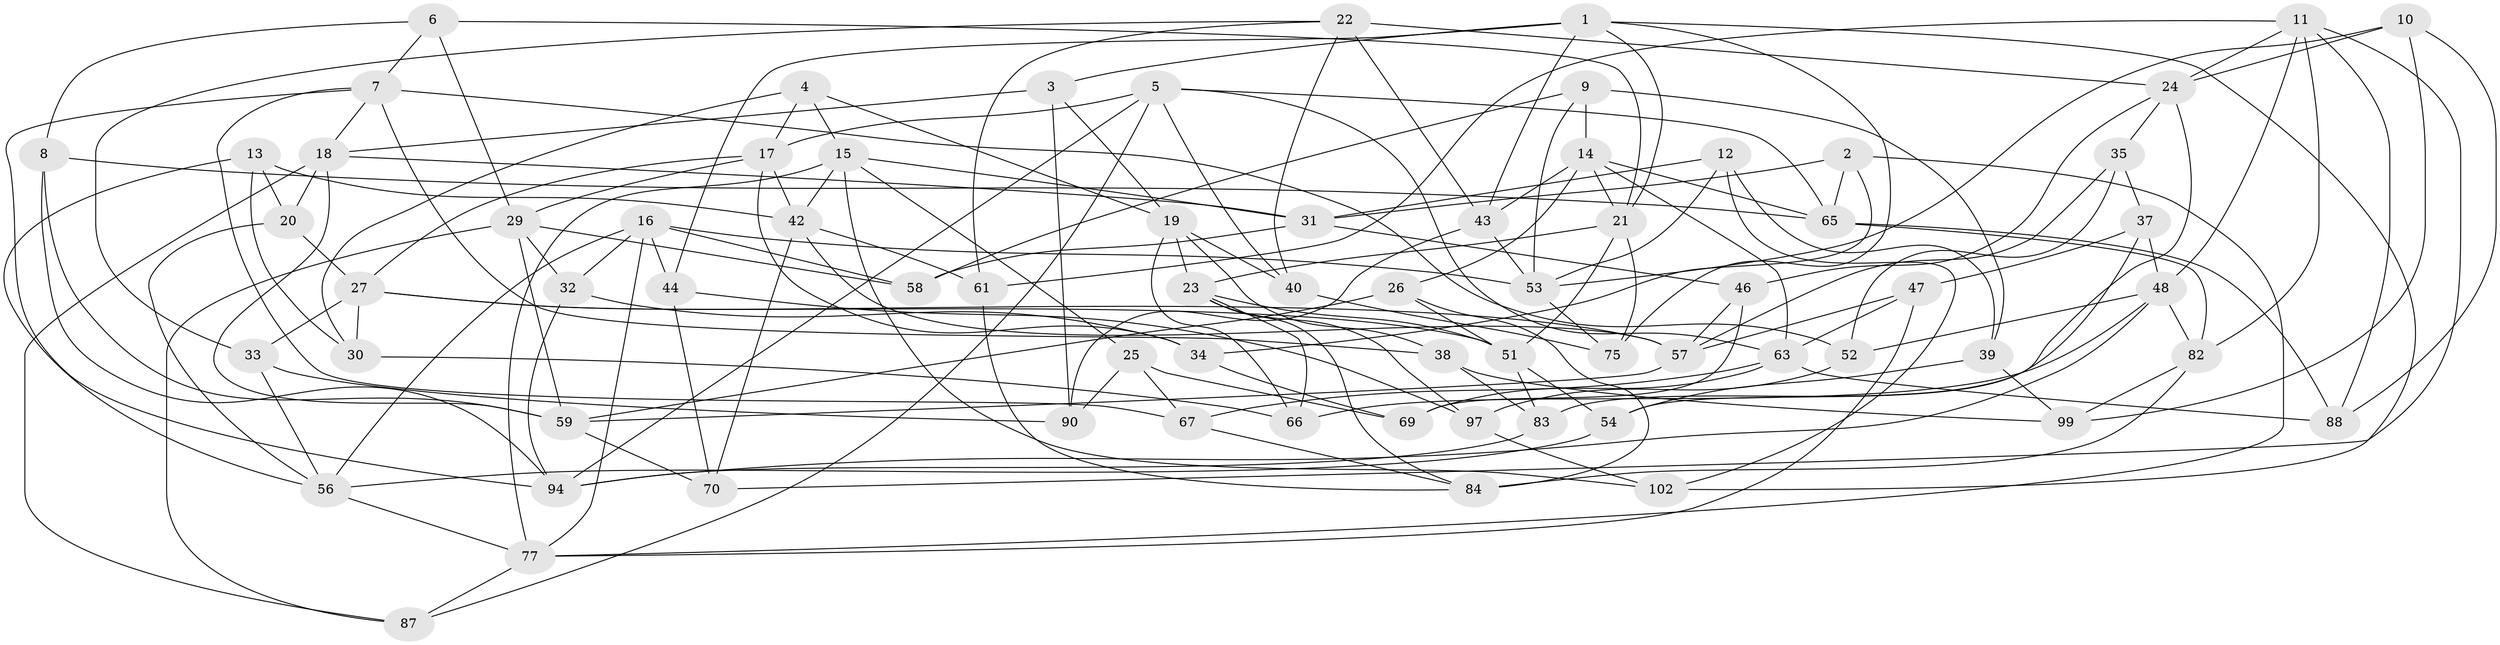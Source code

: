 // Generated by graph-tools (version 1.1) at 2025/24/03/03/25 07:24:22]
// undirected, 71 vertices, 171 edges
graph export_dot {
graph [start="1"]
  node [color=gray90,style=filled];
  1 [super="+62"];
  2;
  3;
  4;
  5 [super="+28"];
  6;
  7 [super="+98"];
  8;
  9;
  10;
  11 [super="+45"];
  12;
  13;
  14 [super="+64"];
  15 [super="+50"];
  16 [super="+71"];
  17 [super="+81"];
  18 [super="+79"];
  19 [super="+101"];
  20;
  21 [super="+74"];
  22 [super="+96"];
  23 [super="+93"];
  24 [super="+41"];
  25;
  26;
  27 [super="+36"];
  29 [super="+73"];
  30;
  31 [super="+72"];
  32;
  33;
  34;
  35;
  37;
  38;
  39;
  40;
  42 [super="+60"];
  43 [super="+78"];
  44;
  46;
  47;
  48 [super="+49"];
  51 [super="+76"];
  52;
  53 [super="+55"];
  54;
  56 [super="+92"];
  57 [super="+85"];
  58;
  59 [super="+86"];
  61;
  63 [super="+68"];
  65 [super="+95"];
  66;
  67;
  69;
  70;
  75;
  77 [super="+80"];
  82 [super="+89"];
  83;
  84 [super="+91"];
  87;
  88;
  90;
  94 [super="+100"];
  97;
  99;
  102;
  1 -- 3;
  1 -- 43;
  1 -- 102;
  1 -- 75;
  1 -- 44;
  1 -- 21;
  2 -- 77;
  2 -- 65;
  2 -- 31;
  2 -- 34;
  3 -- 19;
  3 -- 90;
  3 -- 18;
  4 -- 17;
  4 -- 30;
  4 -- 15;
  4 -- 19;
  5 -- 87;
  5 -- 63;
  5 -- 40;
  5 -- 94;
  5 -- 17;
  5 -- 65;
  6 -- 8;
  6 -- 29;
  6 -- 21;
  6 -- 7;
  7 -- 52;
  7 -- 67;
  7 -- 18;
  7 -- 38;
  7 -- 94;
  8 -- 94;
  8 -- 59;
  8 -- 65;
  9 -- 58;
  9 -- 39;
  9 -- 53;
  9 -- 14;
  10 -- 99;
  10 -- 88;
  10 -- 53;
  10 -- 24;
  11 -- 88;
  11 -- 24;
  11 -- 48;
  11 -- 82;
  11 -- 61;
  11 -- 70;
  12 -- 39;
  12 -- 102;
  12 -- 53;
  12 -- 31;
  13 -- 30;
  13 -- 20;
  13 -- 56;
  13 -- 42;
  14 -- 65;
  14 -- 26;
  14 -- 43;
  14 -- 63;
  14 -- 21;
  15 -- 25;
  15 -- 42;
  15 -- 31;
  15 -- 77;
  15 -- 102;
  16 -- 44;
  16 -- 53;
  16 -- 32;
  16 -- 58;
  16 -- 56;
  16 -- 77;
  17 -- 27;
  17 -- 29;
  17 -- 34;
  17 -- 42;
  18 -- 87;
  18 -- 59;
  18 -- 20;
  18 -- 31;
  19 -- 38;
  19 -- 23;
  19 -- 40;
  19 -- 66;
  20 -- 27;
  20 -- 56;
  21 -- 75;
  21 -- 51;
  21 -- 23;
  22 -- 43 [weight=2];
  22 -- 40;
  22 -- 33;
  22 -- 24;
  22 -- 61;
  23 -- 66;
  23 -- 84;
  23 -- 97;
  23 -- 51;
  24 -- 83;
  24 -- 35;
  24 -- 46;
  25 -- 67;
  25 -- 90;
  25 -- 69;
  26 -- 84;
  26 -- 51;
  26 -- 59;
  27 -- 57;
  27 -- 33;
  27 -- 30;
  27 -- 51;
  29 -- 58;
  29 -- 32;
  29 -- 87;
  29 -- 59;
  30 -- 66;
  31 -- 58;
  31 -- 46;
  32 -- 34;
  32 -- 94;
  33 -- 56;
  33 -- 90;
  34 -- 69;
  35 -- 37;
  35 -- 52;
  35 -- 57;
  37 -- 54;
  37 -- 48;
  37 -- 47;
  38 -- 99;
  38 -- 83;
  39 -- 54;
  39 -- 99;
  40 -- 75;
  42 -- 61;
  42 -- 57;
  42 -- 70;
  43 -- 53;
  43 -- 90;
  44 -- 97;
  44 -- 70;
  46 -- 69;
  46 -- 57;
  47 -- 63;
  47 -- 57;
  47 -- 77;
  48 -- 52;
  48 -- 94;
  48 -- 66;
  48 -- 82;
  51 -- 83;
  51 -- 54;
  52 -- 97;
  53 -- 75;
  54 -- 56;
  56 -- 77;
  57 -- 59;
  59 -- 70;
  61 -- 84;
  63 -- 67;
  63 -- 88;
  63 -- 69;
  65 -- 82;
  65 -- 88;
  67 -- 84;
  77 -- 87;
  82 -- 99;
  82 -- 84 [weight=2];
  83 -- 94;
  97 -- 102;
}
